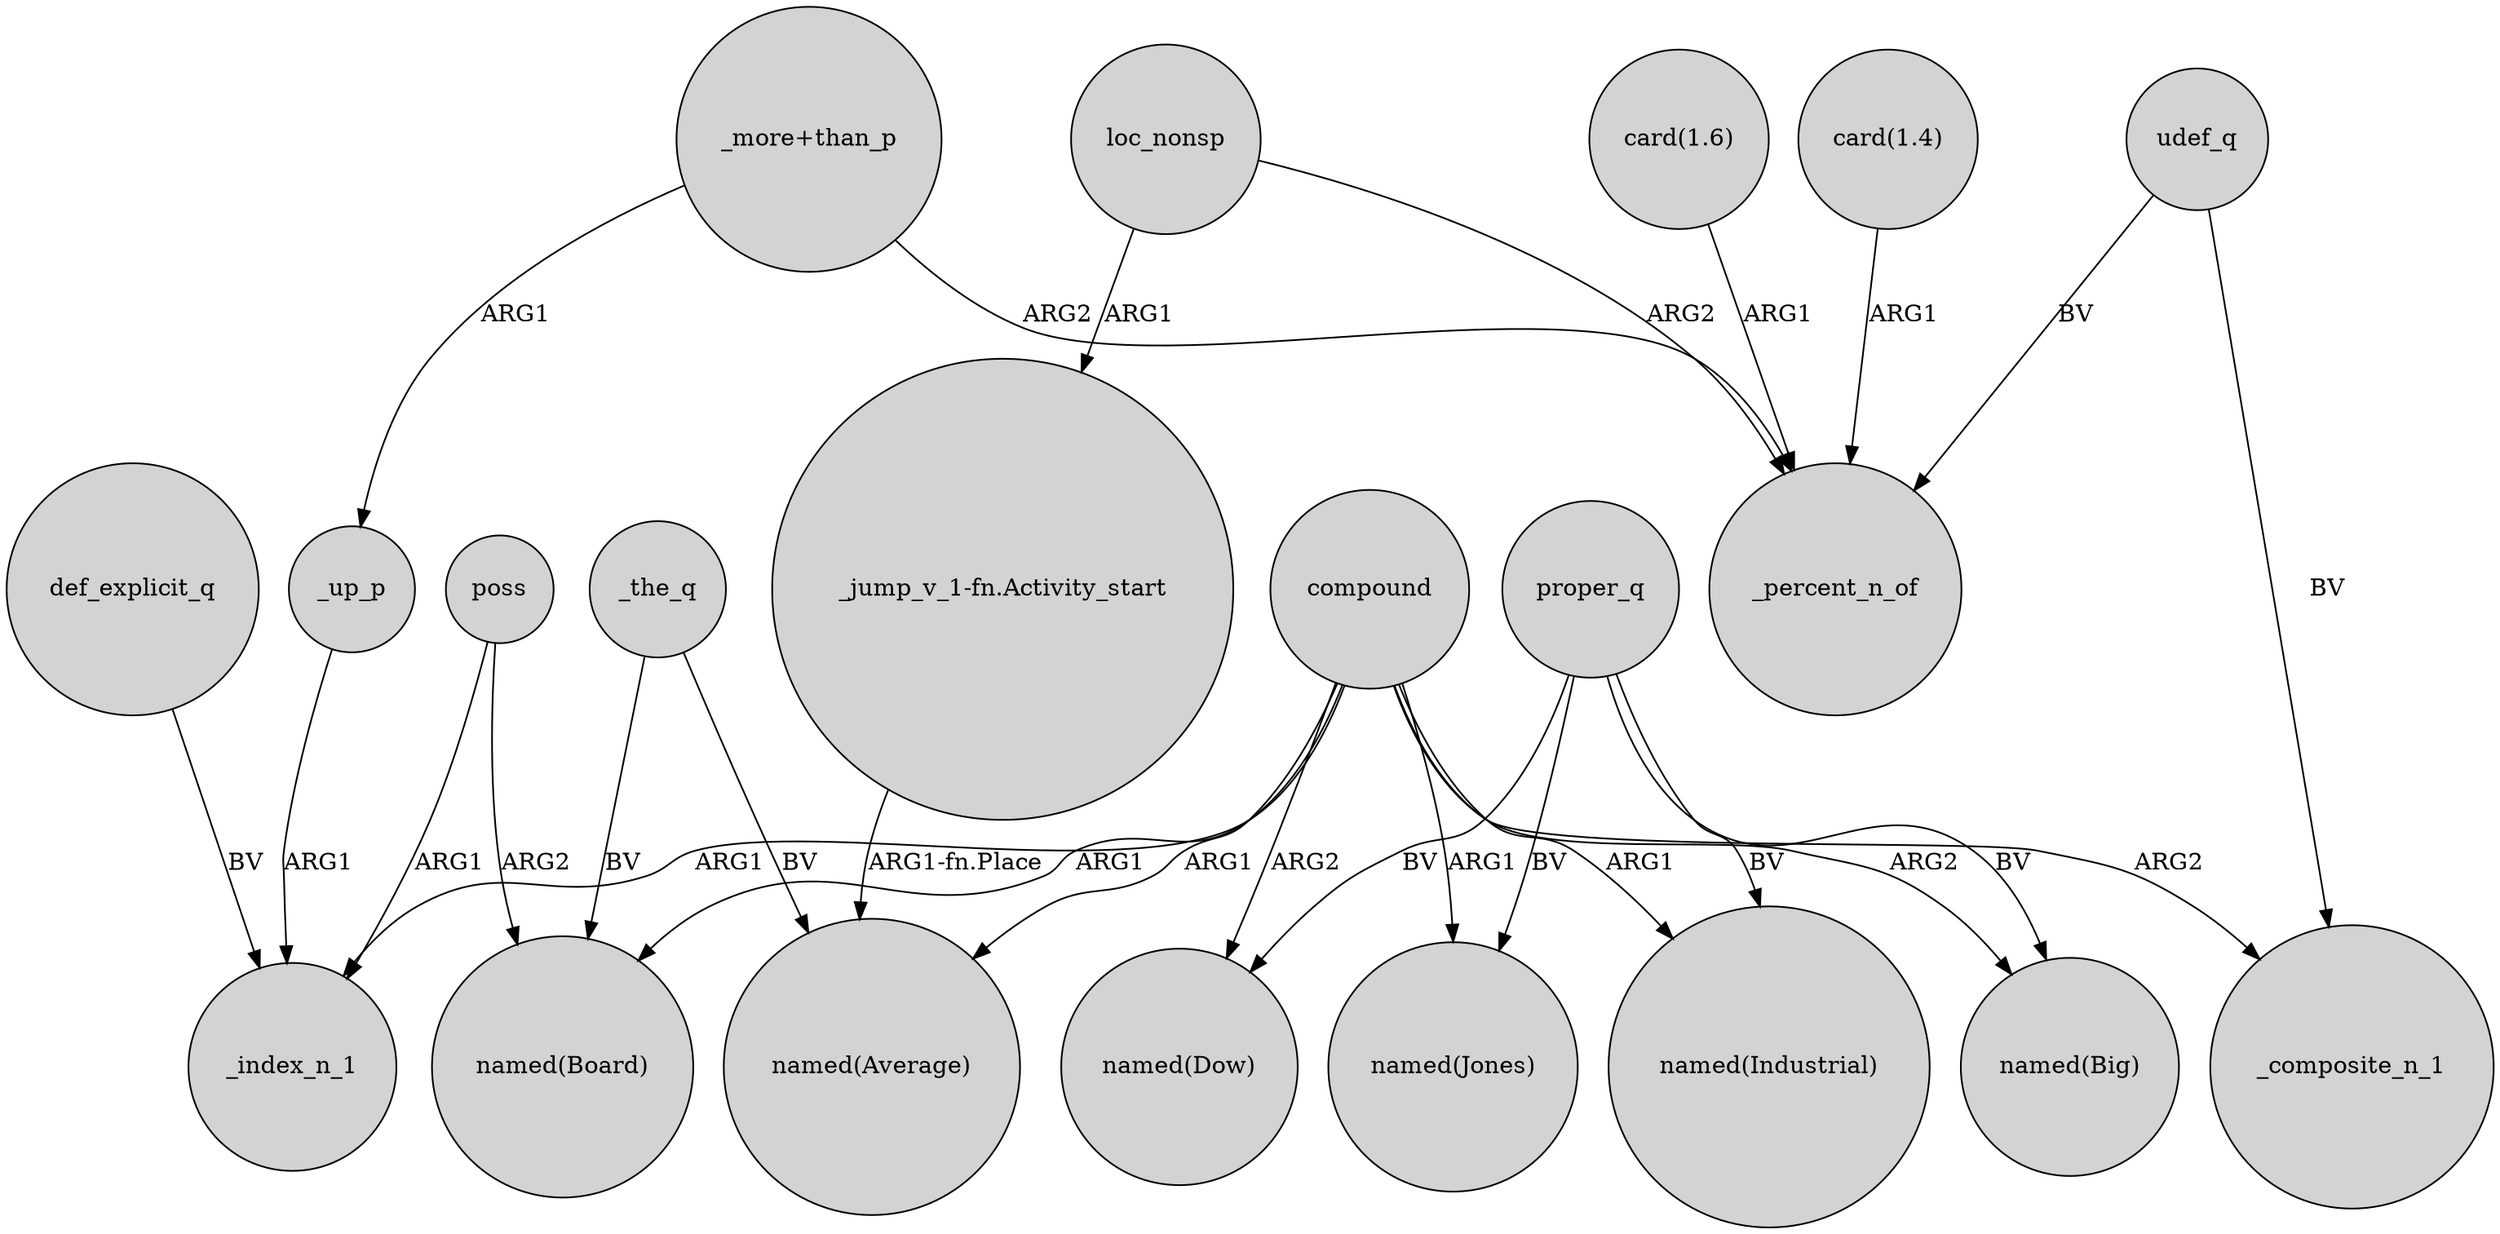 digraph {
	node [shape=circle style=filled]
	_the_q -> "named(Board)" [label=BV]
	def_explicit_q -> _index_n_1 [label=BV]
	poss -> "named(Board)" [label=ARG2]
	compound -> "named(Jones)" [label=ARG1]
	_up_p -> _index_n_1 [label=ARG1]
	poss -> _index_n_1 [label=ARG1]
	compound -> "named(Big)" [label=ARG2]
	"_more+than_p" -> _up_p [label=ARG1]
	proper_q -> "named(Industrial)" [label=BV]
	udef_q -> _percent_n_of [label=BV]
	"_jump_v_1-fn.Activity_start" -> "named(Average)" [label="ARG1-fn.Place"]
	"card(1.6)" -> _percent_n_of [label=ARG1]
	_the_q -> "named(Average)" [label=BV]
	proper_q -> "named(Jones)" [label=BV]
	proper_q -> "named(Dow)" [label=BV]
	loc_nonsp -> "_jump_v_1-fn.Activity_start" [label=ARG1]
	compound -> "named(Industrial)" [label=ARG1]
	compound -> "named(Average)" [label=ARG1]
	compound -> _index_n_1 [label=ARG1]
	compound -> "named(Dow)" [label=ARG2]
	proper_q -> "named(Big)" [label=BV]
	udef_q -> _composite_n_1 [label=BV]
	compound -> "named(Board)" [label=ARG1]
	"_more+than_p" -> _percent_n_of [label=ARG2]
	compound -> _composite_n_1 [label=ARG2]
	"card(1.4)" -> _percent_n_of [label=ARG1]
	loc_nonsp -> _percent_n_of [label=ARG2]
}
